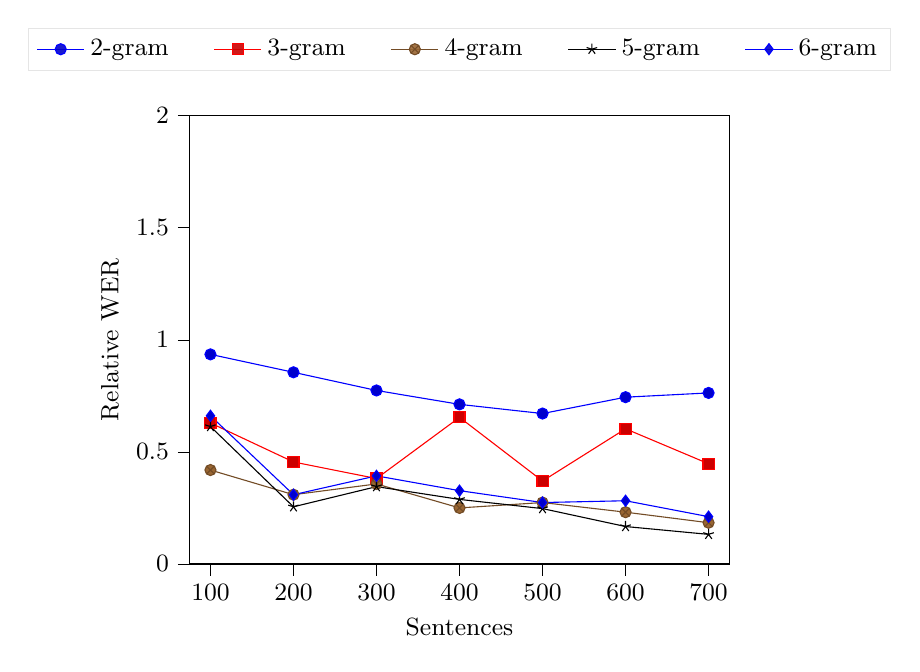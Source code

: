 \begin{tikzpicture}
\small
\begin{axis}[
    legend style={
	at={(0.5,1.1)},
	anchor=south,
	legend columns=-1,
	/tikz/every even column/.append style={column sep=0.5cm}
},
legend style={fill opacity=0.9, draw opacity=1, text opacity=1, draw=white!90.0!black},
tick align=outside,
tick pos=left,
x grid style={white!69.02!black},
xlabel={Sentences},
xmin=75, xmax=725,
xtick style={color=black},
y grid style={white!69.02!black},
ylabel={Relative WER},
ymin=0, ymax=2,
ytick style={color=black}
]

    \addplot 
table {
	
100 0.935
200 0.855
300 0.774
400 0.712
500 0.671
600 0.744
700 0.763
	
};
\addlegendentry{2-gram}


\addplot 
table {
	
100 0.629
200 0.455
300 0.381
400 0.654
500 0.37
600 0.603
700 0.447
	
};
\addlegendentry{3-gram}


\addplot 
table {
	
100 0.419
200 0.309
300 0.357
400 0.25
500 0.274
600 0.231
700 0.184
	
};
\addlegendentry{4-gram}


\addplot 
table {
	
100 0.613
200 0.255
300 0.345
400 0.288
500 0.247
600 0.167
700 0.132
	
};
\addlegendentry{5-gram}


\addplot 
table {
	
100 0.661
200 0.309
300 0.393
400 0.327
500 0.274
600 0.282
700 0.211
	
};
\addlegendentry{6-gram}

\end{axis}
\end{tikzpicture}

